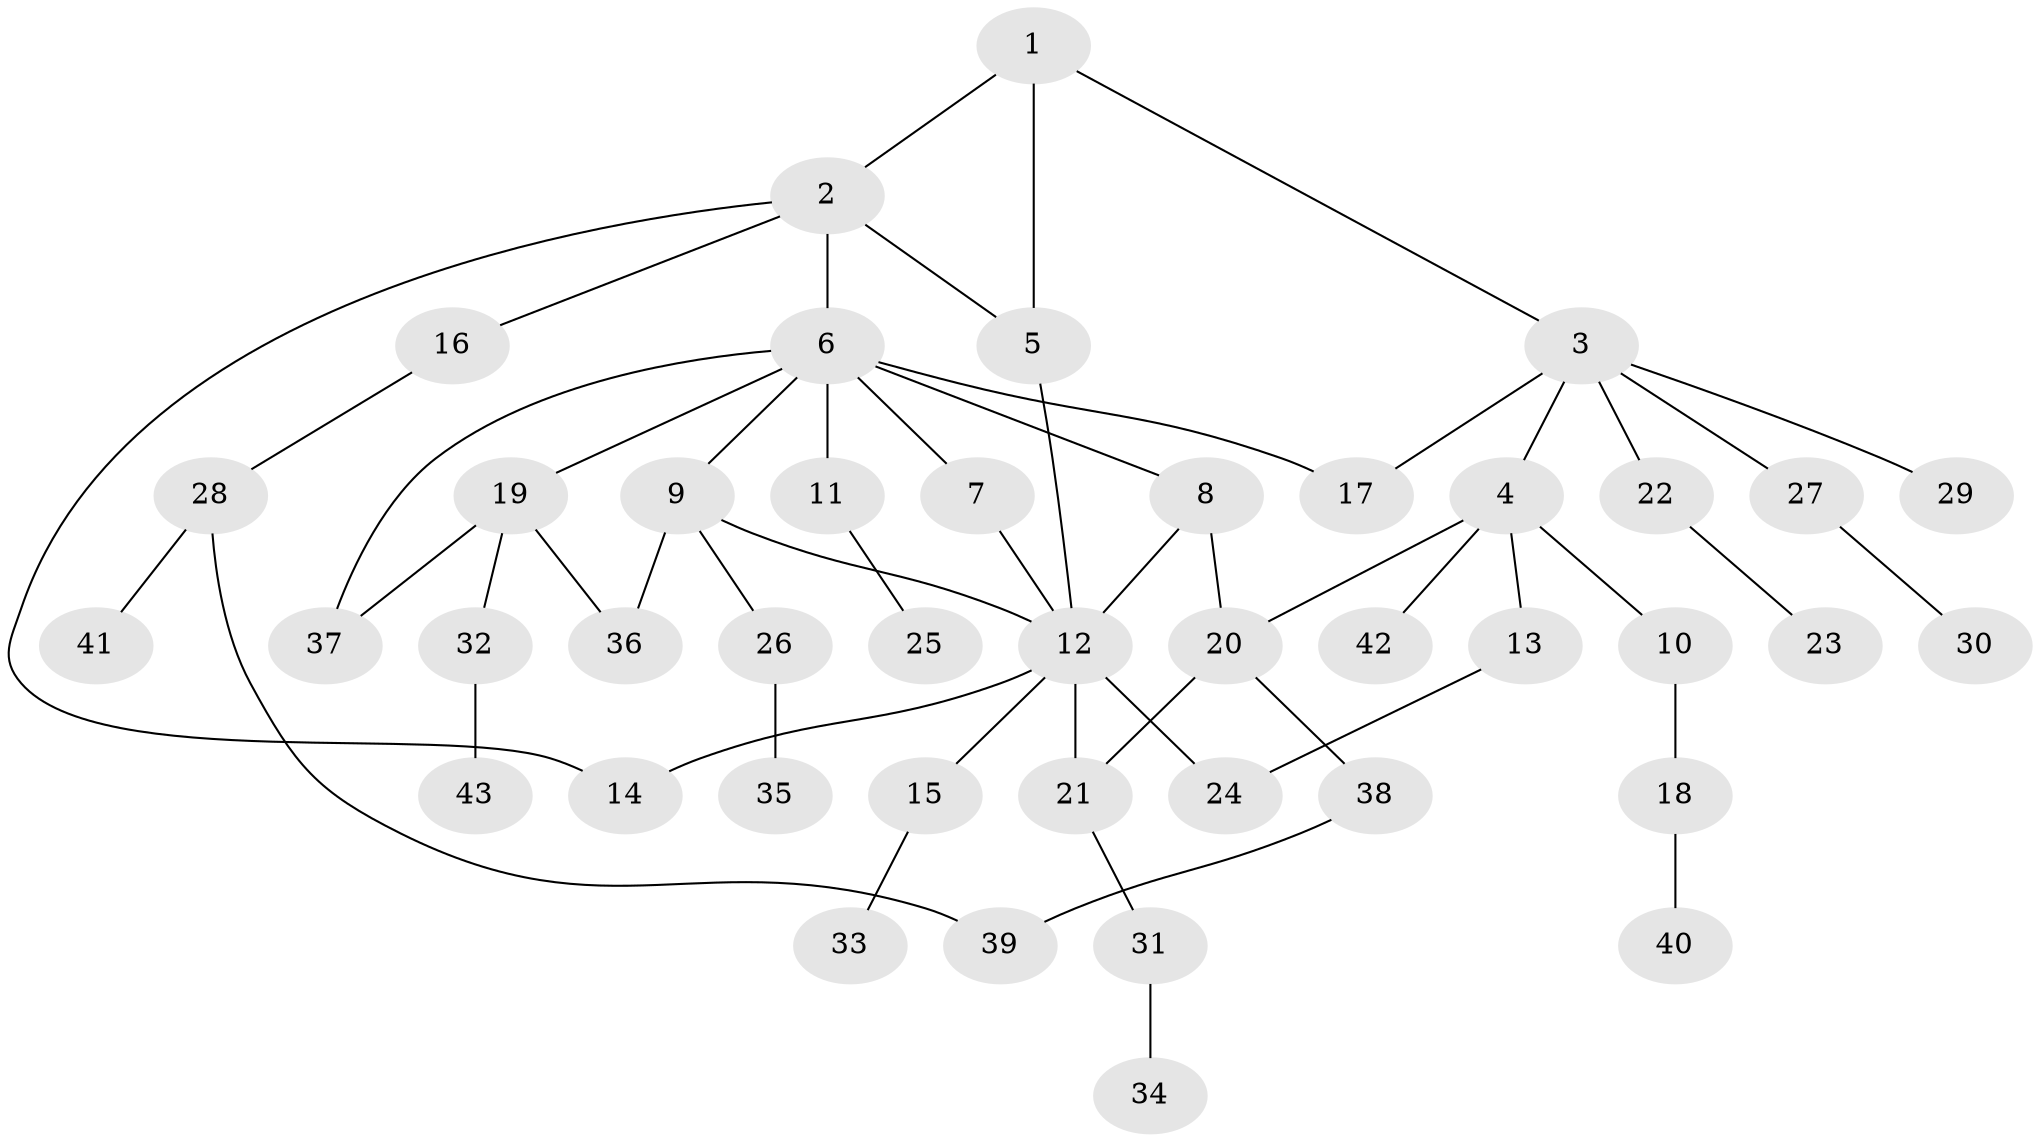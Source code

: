 // original degree distribution, {4: 0.06666666666666667, 5: 0.05, 7: 0.03333333333333333, 2: 0.4, 3: 0.11666666666666667, 8: 0.03333333333333333, 1: 0.3}
// Generated by graph-tools (version 1.1) at 2025/48/03/04/25 22:48:49]
// undirected, 43 vertices, 54 edges
graph export_dot {
  node [color=gray90,style=filled];
  1;
  2;
  3;
  4;
  5;
  6;
  7;
  8;
  9;
  10;
  11;
  12;
  13;
  14;
  15;
  16;
  17;
  18;
  19;
  20;
  21;
  22;
  23;
  24;
  25;
  26;
  27;
  28;
  29;
  30;
  31;
  32;
  33;
  34;
  35;
  36;
  37;
  38;
  39;
  40;
  41;
  42;
  43;
  1 -- 2 [weight=1.0];
  1 -- 3 [weight=1.0];
  1 -- 5 [weight=1.0];
  2 -- 5 [weight=1.0];
  2 -- 6 [weight=1.0];
  2 -- 14 [weight=1.0];
  2 -- 16 [weight=1.0];
  3 -- 4 [weight=1.0];
  3 -- 17 [weight=1.0];
  3 -- 22 [weight=1.0];
  3 -- 27 [weight=1.0];
  3 -- 29 [weight=1.0];
  4 -- 10 [weight=1.0];
  4 -- 13 [weight=1.0];
  4 -- 20 [weight=2.0];
  4 -- 42 [weight=1.0];
  5 -- 12 [weight=1.0];
  6 -- 7 [weight=1.0];
  6 -- 8 [weight=1.0];
  6 -- 9 [weight=1.0];
  6 -- 11 [weight=1.0];
  6 -- 17 [weight=1.0];
  6 -- 19 [weight=1.0];
  6 -- 37 [weight=1.0];
  7 -- 12 [weight=1.0];
  8 -- 12 [weight=1.0];
  8 -- 20 [weight=2.0];
  9 -- 12 [weight=1.0];
  9 -- 26 [weight=1.0];
  9 -- 36 [weight=1.0];
  10 -- 18 [weight=1.0];
  11 -- 25 [weight=1.0];
  12 -- 14 [weight=1.0];
  12 -- 15 [weight=1.0];
  12 -- 21 [weight=1.0];
  12 -- 24 [weight=1.0];
  13 -- 24 [weight=1.0];
  15 -- 33 [weight=1.0];
  16 -- 28 [weight=1.0];
  18 -- 40 [weight=1.0];
  19 -- 32 [weight=1.0];
  19 -- 36 [weight=1.0];
  19 -- 37 [weight=1.0];
  20 -- 21 [weight=1.0];
  20 -- 38 [weight=1.0];
  21 -- 31 [weight=1.0];
  22 -- 23 [weight=1.0];
  26 -- 35 [weight=1.0];
  27 -- 30 [weight=1.0];
  28 -- 39 [weight=1.0];
  28 -- 41 [weight=1.0];
  31 -- 34 [weight=1.0];
  32 -- 43 [weight=1.0];
  38 -- 39 [weight=1.0];
}
